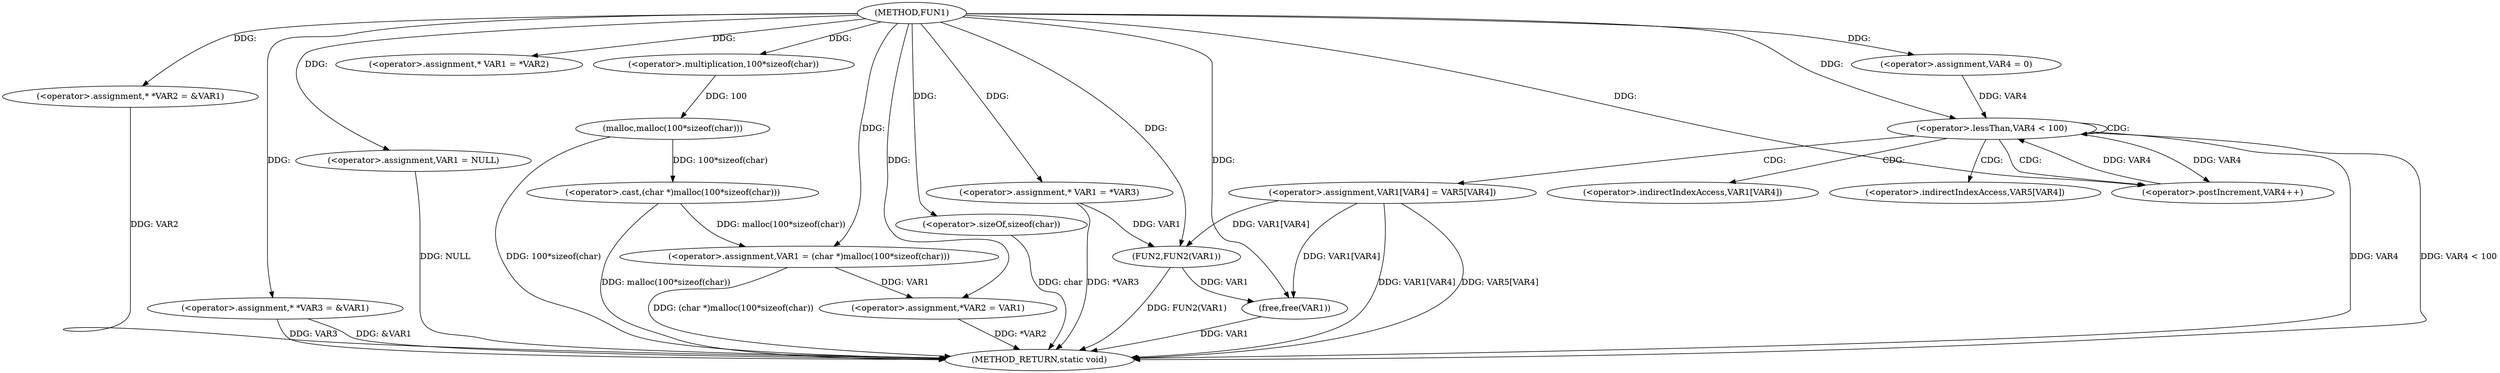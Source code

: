 digraph FUN1 {  
"1000100" [label = "(METHOD,FUN1)" ]
"1000165" [label = "(METHOD_RETURN,static void)" ]
"1000104" [label = "(<operator>.assignment,* *VAR2 = &VAR1)" ]
"1000109" [label = "(<operator>.assignment,* *VAR3 = &VAR1)" ]
"1000113" [label = "(<operator>.assignment,VAR1 = NULL)" ]
"1000118" [label = "(<operator>.assignment,* VAR1 = *VAR2)" ]
"1000122" [label = "(<operator>.assignment,VAR1 = (char *)malloc(100*sizeof(char)))" ]
"1000124" [label = "(<operator>.cast,(char *)malloc(100*sizeof(char)))" ]
"1000126" [label = "(malloc,malloc(100*sizeof(char)))" ]
"1000127" [label = "(<operator>.multiplication,100*sizeof(char))" ]
"1000129" [label = "(<operator>.sizeOf,sizeof(char))" ]
"1000131" [label = "(<operator>.assignment,*VAR2 = VAR1)" ]
"1000137" [label = "(<operator>.assignment,* VAR1 = *VAR3)" ]
"1000145" [label = "(<operator>.assignment,VAR4 = 0)" ]
"1000148" [label = "(<operator>.lessThan,VAR4 < 100)" ]
"1000151" [label = "(<operator>.postIncrement,VAR4++)" ]
"1000154" [label = "(<operator>.assignment,VAR1[VAR4] = VAR5[VAR4])" ]
"1000161" [label = "(FUN2,FUN2(VAR1))" ]
"1000163" [label = "(free,free(VAR1))" ]
"1000155" [label = "(<operator>.indirectIndexAccess,VAR1[VAR4])" ]
"1000158" [label = "(<operator>.indirectIndexAccess,VAR5[VAR4])" ]
  "1000104" -> "1000165"  [ label = "DDG: VAR2"] 
  "1000113" -> "1000165"  [ label = "DDG: NULL"] 
  "1000126" -> "1000165"  [ label = "DDG: 100*sizeof(char)"] 
  "1000129" -> "1000165"  [ label = "DDG: char"] 
  "1000163" -> "1000165"  [ label = "DDG: VAR1"] 
  "1000124" -> "1000165"  [ label = "DDG: malloc(100*sizeof(char))"] 
  "1000131" -> "1000165"  [ label = "DDG: *VAR2"] 
  "1000137" -> "1000165"  [ label = "DDG: *VAR3"] 
  "1000154" -> "1000165"  [ label = "DDG: VAR1[VAR4]"] 
  "1000154" -> "1000165"  [ label = "DDG: VAR5[VAR4]"] 
  "1000148" -> "1000165"  [ label = "DDG: VAR4"] 
  "1000148" -> "1000165"  [ label = "DDG: VAR4 < 100"] 
  "1000109" -> "1000165"  [ label = "DDG: VAR3"] 
  "1000109" -> "1000165"  [ label = "DDG: &VAR1"] 
  "1000161" -> "1000165"  [ label = "DDG: FUN2(VAR1)"] 
  "1000122" -> "1000165"  [ label = "DDG: (char *)malloc(100*sizeof(char))"] 
  "1000100" -> "1000104"  [ label = "DDG: "] 
  "1000100" -> "1000109"  [ label = "DDG: "] 
  "1000100" -> "1000113"  [ label = "DDG: "] 
  "1000100" -> "1000118"  [ label = "DDG: "] 
  "1000124" -> "1000122"  [ label = "DDG: malloc(100*sizeof(char))"] 
  "1000100" -> "1000122"  [ label = "DDG: "] 
  "1000126" -> "1000124"  [ label = "DDG: 100*sizeof(char)"] 
  "1000127" -> "1000126"  [ label = "DDG: 100"] 
  "1000100" -> "1000127"  [ label = "DDG: "] 
  "1000100" -> "1000129"  [ label = "DDG: "] 
  "1000122" -> "1000131"  [ label = "DDG: VAR1"] 
  "1000100" -> "1000131"  [ label = "DDG: "] 
  "1000100" -> "1000137"  [ label = "DDG: "] 
  "1000100" -> "1000145"  [ label = "DDG: "] 
  "1000151" -> "1000148"  [ label = "DDG: VAR4"] 
  "1000145" -> "1000148"  [ label = "DDG: VAR4"] 
  "1000100" -> "1000148"  [ label = "DDG: "] 
  "1000148" -> "1000151"  [ label = "DDG: VAR4"] 
  "1000100" -> "1000151"  [ label = "DDG: "] 
  "1000154" -> "1000161"  [ label = "DDG: VAR1[VAR4]"] 
  "1000137" -> "1000161"  [ label = "DDG: VAR1"] 
  "1000100" -> "1000161"  [ label = "DDG: "] 
  "1000154" -> "1000163"  [ label = "DDG: VAR1[VAR4]"] 
  "1000161" -> "1000163"  [ label = "DDG: VAR1"] 
  "1000100" -> "1000163"  [ label = "DDG: "] 
  "1000148" -> "1000155"  [ label = "CDG: "] 
  "1000148" -> "1000154"  [ label = "CDG: "] 
  "1000148" -> "1000151"  [ label = "CDG: "] 
  "1000148" -> "1000148"  [ label = "CDG: "] 
  "1000148" -> "1000158"  [ label = "CDG: "] 
}
